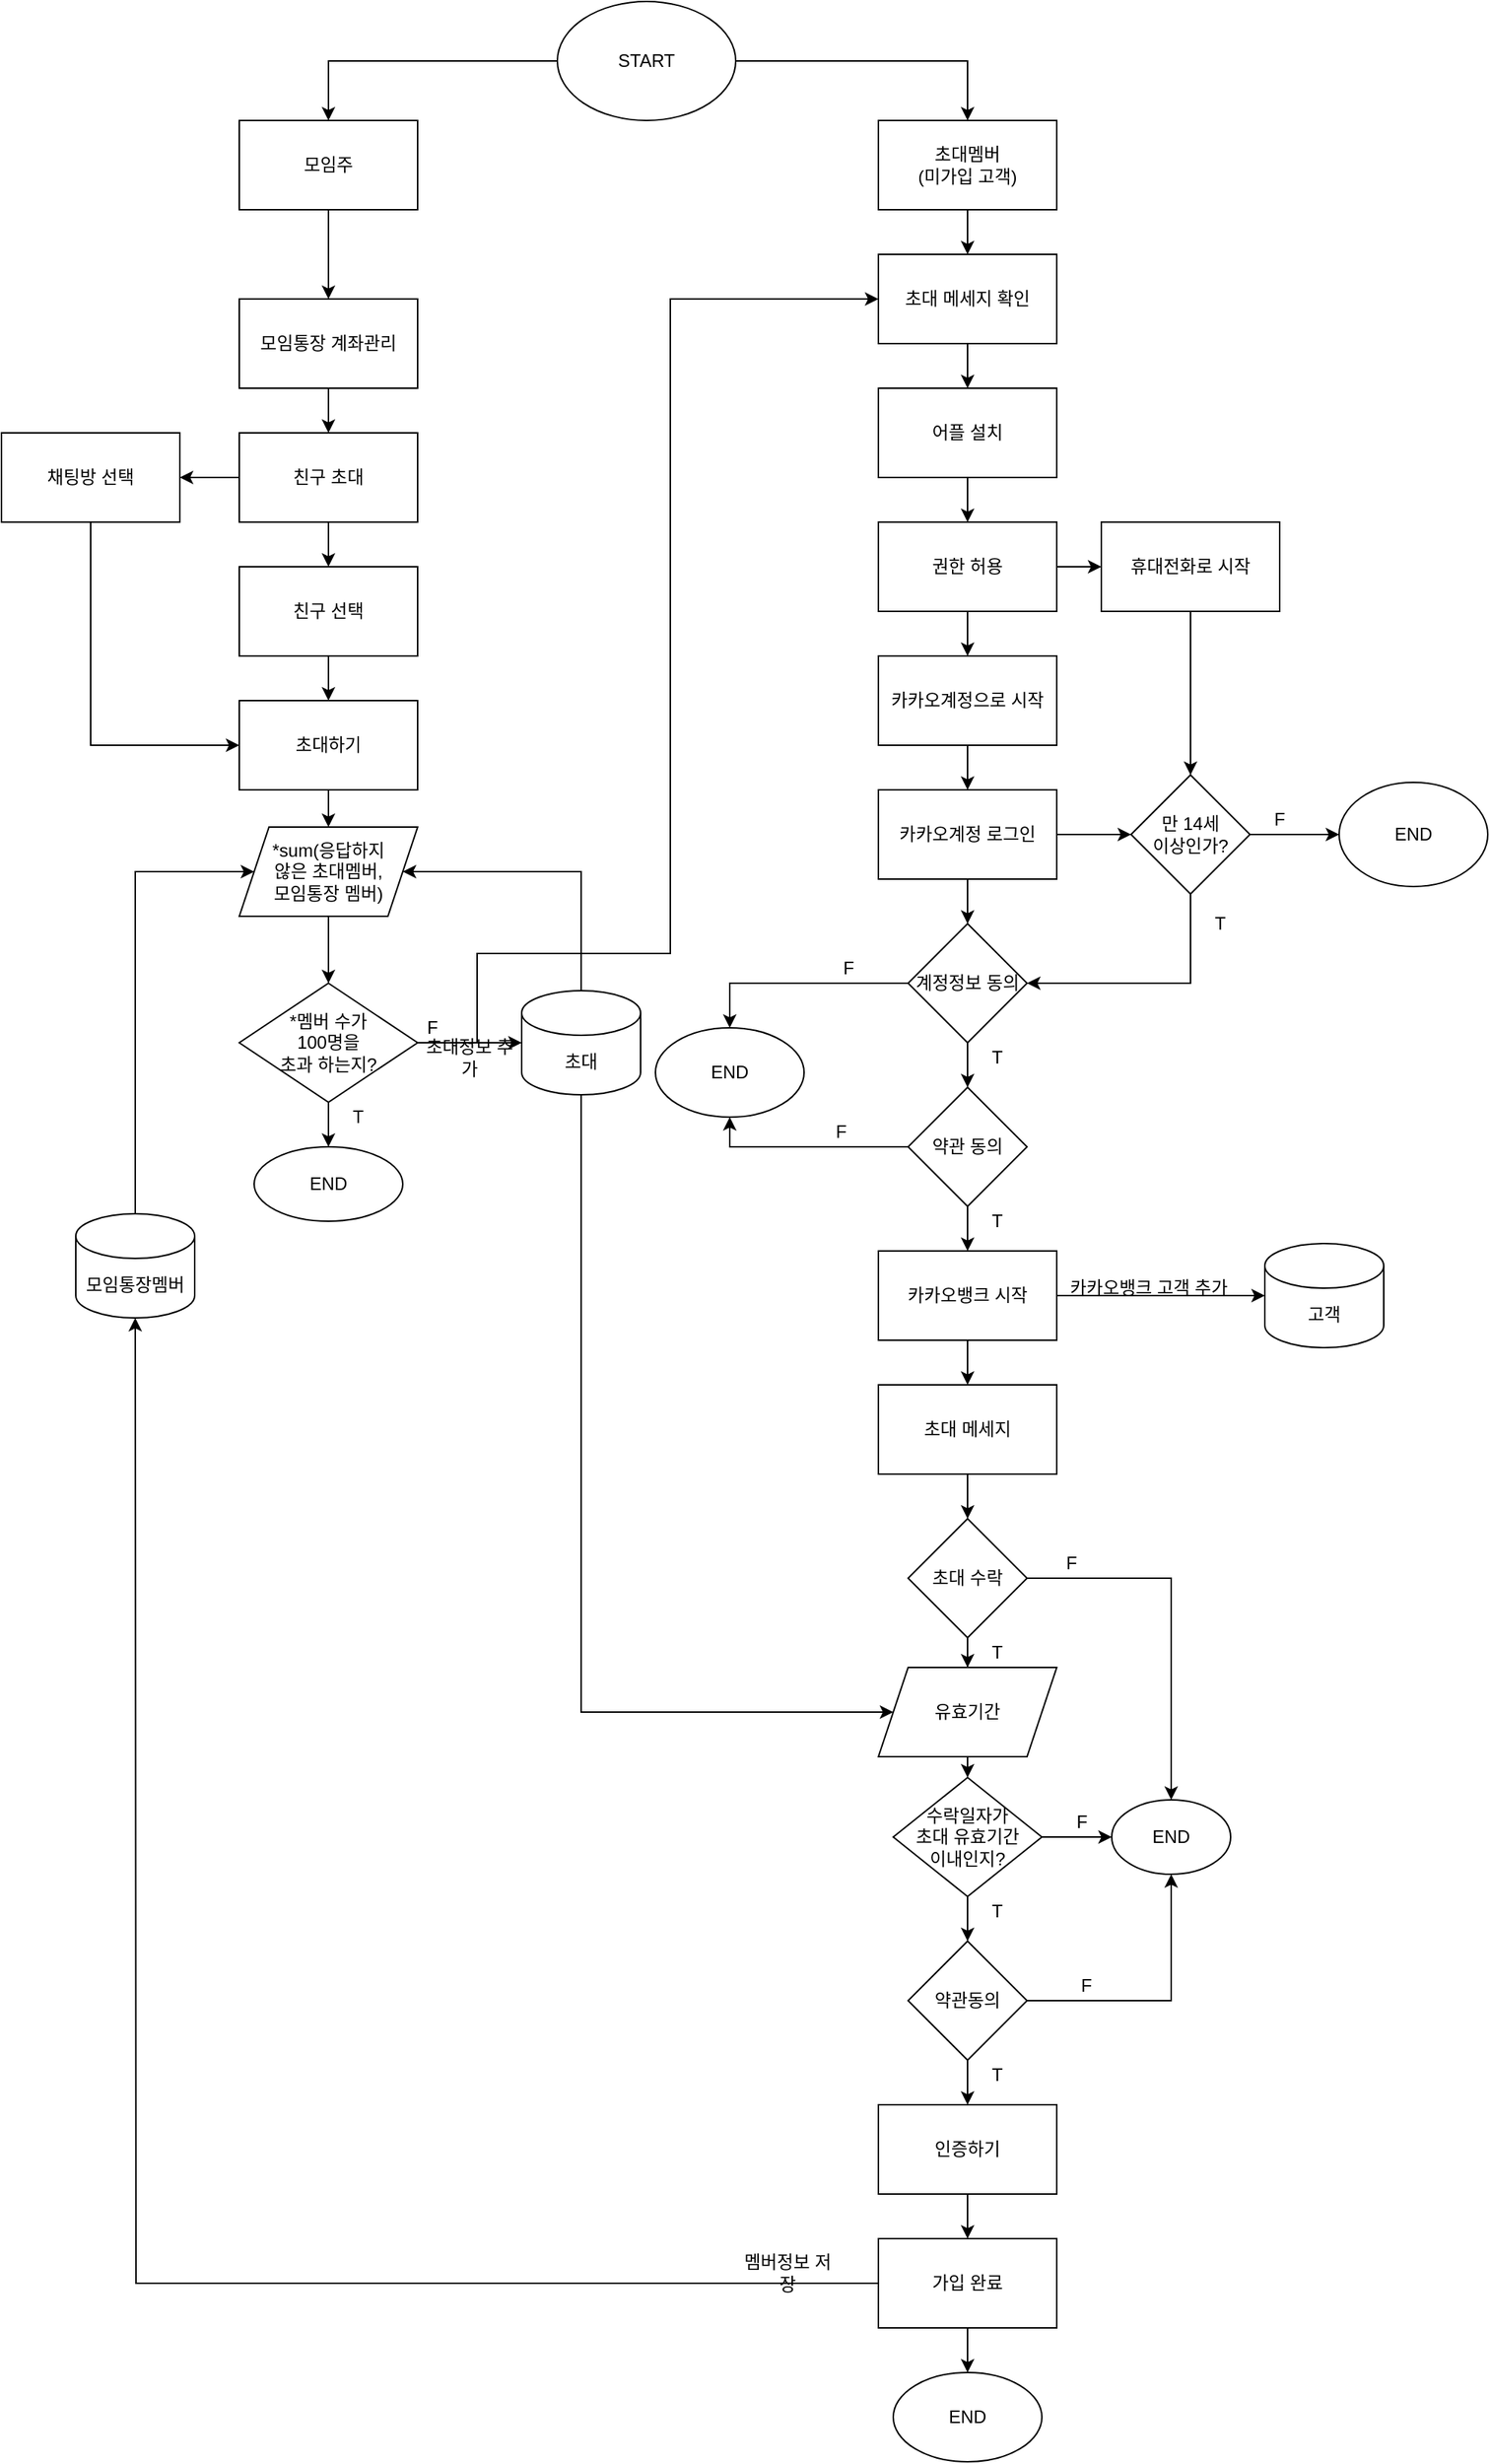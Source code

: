 <mxfile version="14.2.9" type="github">
  <diagram id="C5RBs43oDa-KdzZeNtuy" name="Page-1">
    <mxGraphModel dx="830" dy="549" grid="1" gridSize="10" guides="1" tooltips="1" connect="1" arrows="1" fold="1" page="1" pageScale="1" pageWidth="1169" pageHeight="1654" math="0" shadow="0">
      <root>
        <mxCell id="WIyWlLk6GJQsqaUBKTNV-0" />
        <mxCell id="WIyWlLk6GJQsqaUBKTNV-1" parent="WIyWlLk6GJQsqaUBKTNV-0" />
        <mxCell id="OIPn1_da_YWg9B3JuE8C-0" value="START" style="ellipse;whiteSpace=wrap;html=1;" vertex="1" parent="WIyWlLk6GJQsqaUBKTNV-1">
          <mxGeometry x="374" width="120" height="80" as="geometry" />
        </mxCell>
        <mxCell id="OIPn1_da_YWg9B3JuE8C-1" value="" style="edgeStyle=orthogonalEdgeStyle;rounded=0;orthogonalLoop=1;jettySize=auto;html=1;" edge="1" parent="WIyWlLk6GJQsqaUBKTNV-1" source="OIPn1_da_YWg9B3JuE8C-2" target="OIPn1_da_YWg9B3JuE8C-8">
          <mxGeometry relative="1" as="geometry" />
        </mxCell>
        <mxCell id="OIPn1_da_YWg9B3JuE8C-2" value="모임주" style="rounded=0;whiteSpace=wrap;html=1;" vertex="1" parent="WIyWlLk6GJQsqaUBKTNV-1">
          <mxGeometry x="160" y="80" width="120" height="60" as="geometry" />
        </mxCell>
        <mxCell id="OIPn1_da_YWg9B3JuE8C-115" value="" style="edgeStyle=orthogonalEdgeStyle;rounded=0;orthogonalLoop=1;jettySize=auto;html=1;" edge="1" parent="WIyWlLk6GJQsqaUBKTNV-1" source="OIPn1_da_YWg9B3JuE8C-4" target="OIPn1_da_YWg9B3JuE8C-38">
          <mxGeometry relative="1" as="geometry" />
        </mxCell>
        <mxCell id="OIPn1_da_YWg9B3JuE8C-4" value="초대멤버&lt;br&gt;(미가입 고객)" style="rounded=0;whiteSpace=wrap;html=1;" vertex="1" parent="WIyWlLk6GJQsqaUBKTNV-1">
          <mxGeometry x="590" y="80" width="120" height="60" as="geometry" />
        </mxCell>
        <mxCell id="OIPn1_da_YWg9B3JuE8C-5" value="" style="endArrow=classic;html=1;exitX=0;exitY=0.5;exitDx=0;exitDy=0;entryX=0.5;entryY=0;entryDx=0;entryDy=0;rounded=0;" edge="1" parent="WIyWlLk6GJQsqaUBKTNV-1" source="OIPn1_da_YWg9B3JuE8C-0" target="OIPn1_da_YWg9B3JuE8C-2">
          <mxGeometry width="50" height="50" relative="1" as="geometry">
            <mxPoint x="400" y="310" as="sourcePoint" />
            <mxPoint x="450" y="260" as="targetPoint" />
            <Array as="points">
              <mxPoint x="220" y="40" />
            </Array>
          </mxGeometry>
        </mxCell>
        <mxCell id="OIPn1_da_YWg9B3JuE8C-6" value="" style="endArrow=classic;html=1;exitX=1;exitY=0.5;exitDx=0;exitDy=0;entryX=0.5;entryY=0;entryDx=0;entryDy=0;rounded=0;" edge="1" parent="WIyWlLk6GJQsqaUBKTNV-1" source="OIPn1_da_YWg9B3JuE8C-0" target="OIPn1_da_YWg9B3JuE8C-4">
          <mxGeometry width="50" height="50" relative="1" as="geometry">
            <mxPoint x="400" y="310" as="sourcePoint" />
            <mxPoint x="450" y="260" as="targetPoint" />
            <Array as="points">
              <mxPoint x="650" y="40" />
            </Array>
          </mxGeometry>
        </mxCell>
        <mxCell id="OIPn1_da_YWg9B3JuE8C-7" value="" style="edgeStyle=orthogonalEdgeStyle;rounded=0;orthogonalLoop=1;jettySize=auto;html=1;" edge="1" parent="WIyWlLk6GJQsqaUBKTNV-1" source="OIPn1_da_YWg9B3JuE8C-8" target="OIPn1_da_YWg9B3JuE8C-11">
          <mxGeometry relative="1" as="geometry" />
        </mxCell>
        <mxCell id="OIPn1_da_YWg9B3JuE8C-8" value="모임통장 계좌관리" style="rounded=0;whiteSpace=wrap;html=1;" vertex="1" parent="WIyWlLk6GJQsqaUBKTNV-1">
          <mxGeometry x="160" y="200" width="120" height="60" as="geometry" />
        </mxCell>
        <mxCell id="OIPn1_da_YWg9B3JuE8C-9" value="" style="edgeStyle=orthogonalEdgeStyle;rounded=0;orthogonalLoop=1;jettySize=auto;html=1;" edge="1" parent="WIyWlLk6GJQsqaUBKTNV-1" source="OIPn1_da_YWg9B3JuE8C-11" target="OIPn1_da_YWg9B3JuE8C-13">
          <mxGeometry relative="1" as="geometry" />
        </mxCell>
        <mxCell id="OIPn1_da_YWg9B3JuE8C-10" value="" style="edgeStyle=orthogonalEdgeStyle;rounded=0;orthogonalLoop=1;jettySize=auto;html=1;" edge="1" parent="WIyWlLk6GJQsqaUBKTNV-1" source="OIPn1_da_YWg9B3JuE8C-11" target="OIPn1_da_YWg9B3JuE8C-14">
          <mxGeometry relative="1" as="geometry" />
        </mxCell>
        <mxCell id="OIPn1_da_YWg9B3JuE8C-11" value="친구 초대" style="rounded=0;whiteSpace=wrap;html=1;" vertex="1" parent="WIyWlLk6GJQsqaUBKTNV-1">
          <mxGeometry x="160" y="290" width="120" height="60" as="geometry" />
        </mxCell>
        <mxCell id="OIPn1_da_YWg9B3JuE8C-12" value="" style="edgeStyle=orthogonalEdgeStyle;rounded=0;orthogonalLoop=1;jettySize=auto;html=1;" edge="1" parent="WIyWlLk6GJQsqaUBKTNV-1" source="OIPn1_da_YWg9B3JuE8C-13" target="OIPn1_da_YWg9B3JuE8C-17">
          <mxGeometry relative="1" as="geometry" />
        </mxCell>
        <mxCell id="OIPn1_da_YWg9B3JuE8C-13" value="친구 선택" style="whiteSpace=wrap;html=1;rounded=0;" vertex="1" parent="WIyWlLk6GJQsqaUBKTNV-1">
          <mxGeometry x="160" y="380" width="120" height="60" as="geometry" />
        </mxCell>
        <mxCell id="OIPn1_da_YWg9B3JuE8C-14" value="채팅방 선택" style="whiteSpace=wrap;html=1;rounded=0;" vertex="1" parent="WIyWlLk6GJQsqaUBKTNV-1">
          <mxGeometry y="290" width="120" height="60" as="geometry" />
        </mxCell>
        <mxCell id="OIPn1_da_YWg9B3JuE8C-15" value="" style="edgeStyle=orthogonalEdgeStyle;rounded=0;orthogonalLoop=1;jettySize=auto;html=1;entryX=0;entryY=0.5;entryDx=0;entryDy=0;" edge="1" parent="WIyWlLk6GJQsqaUBKTNV-1" target="OIPn1_da_YWg9B3JuE8C-38">
          <mxGeometry relative="1" as="geometry">
            <mxPoint x="590" y="240" as="targetPoint" />
            <Array as="points">
              <mxPoint x="320" y="640" />
              <mxPoint x="450" y="640" />
              <mxPoint x="450" y="200" />
            </Array>
            <mxPoint x="320" y="700" as="sourcePoint" />
          </mxGeometry>
        </mxCell>
        <mxCell id="OIPn1_da_YWg9B3JuE8C-17" value="초대하기" style="whiteSpace=wrap;html=1;rounded=0;" vertex="1" parent="WIyWlLk6GJQsqaUBKTNV-1">
          <mxGeometry x="160" y="470" width="120" height="60" as="geometry" />
        </mxCell>
        <mxCell id="OIPn1_da_YWg9B3JuE8C-18" value="" style="endArrow=classic;html=1;exitX=0.5;exitY=1;exitDx=0;exitDy=0;entryX=0;entryY=0.5;entryDx=0;entryDy=0;rounded=0;" edge="1" parent="WIyWlLk6GJQsqaUBKTNV-1" source="OIPn1_da_YWg9B3JuE8C-14" target="OIPn1_da_YWg9B3JuE8C-17">
          <mxGeometry width="50" height="50" relative="1" as="geometry">
            <mxPoint x="420" y="420" as="sourcePoint" />
            <mxPoint x="470" y="370" as="targetPoint" />
            <Array as="points">
              <mxPoint x="60" y="500" />
            </Array>
          </mxGeometry>
        </mxCell>
        <mxCell id="OIPn1_da_YWg9B3JuE8C-37" value="" style="edgeStyle=orthogonalEdgeStyle;rounded=0;orthogonalLoop=1;jettySize=auto;html=1;" edge="1" parent="WIyWlLk6GJQsqaUBKTNV-1" source="OIPn1_da_YWg9B3JuE8C-38">
          <mxGeometry relative="1" as="geometry">
            <mxPoint x="650" y="260" as="targetPoint" />
          </mxGeometry>
        </mxCell>
        <mxCell id="OIPn1_da_YWg9B3JuE8C-38" value="초대 메세지 확인" style="rounded=0;whiteSpace=wrap;html=1;" vertex="1" parent="WIyWlLk6GJQsqaUBKTNV-1">
          <mxGeometry x="590" y="170" width="120" height="60" as="geometry" />
        </mxCell>
        <mxCell id="OIPn1_da_YWg9B3JuE8C-59" value="" style="edgeStyle=orthogonalEdgeStyle;rounded=0;orthogonalLoop=1;jettySize=auto;html=1;" edge="1" parent="WIyWlLk6GJQsqaUBKTNV-1" source="OIPn1_da_YWg9B3JuE8C-57" target="OIPn1_da_YWg9B3JuE8C-58">
          <mxGeometry relative="1" as="geometry" />
        </mxCell>
        <mxCell id="OIPn1_da_YWg9B3JuE8C-57" value="어플 설치" style="rounded=0;whiteSpace=wrap;html=1;" vertex="1" parent="WIyWlLk6GJQsqaUBKTNV-1">
          <mxGeometry x="590" y="260" width="120" height="60" as="geometry" />
        </mxCell>
        <mxCell id="OIPn1_da_YWg9B3JuE8C-61" value="" style="edgeStyle=orthogonalEdgeStyle;rounded=0;orthogonalLoop=1;jettySize=auto;html=1;" edge="1" parent="WIyWlLk6GJQsqaUBKTNV-1" source="OIPn1_da_YWg9B3JuE8C-58" target="OIPn1_da_YWg9B3JuE8C-60">
          <mxGeometry relative="1" as="geometry" />
        </mxCell>
        <mxCell id="OIPn1_da_YWg9B3JuE8C-63" value="" style="edgeStyle=orthogonalEdgeStyle;rounded=0;orthogonalLoop=1;jettySize=auto;html=1;" edge="1" parent="WIyWlLk6GJQsqaUBKTNV-1" source="OIPn1_da_YWg9B3JuE8C-58" target="OIPn1_da_YWg9B3JuE8C-62">
          <mxGeometry relative="1" as="geometry" />
        </mxCell>
        <mxCell id="OIPn1_da_YWg9B3JuE8C-58" value="권한 허용" style="whiteSpace=wrap;html=1;rounded=0;" vertex="1" parent="WIyWlLk6GJQsqaUBKTNV-1">
          <mxGeometry x="590" y="350" width="120" height="60" as="geometry" />
        </mxCell>
        <mxCell id="OIPn1_da_YWg9B3JuE8C-65" value="" style="edgeStyle=orthogonalEdgeStyle;rounded=0;orthogonalLoop=1;jettySize=auto;html=1;" edge="1" parent="WIyWlLk6GJQsqaUBKTNV-1" source="OIPn1_da_YWg9B3JuE8C-60" target="OIPn1_da_YWg9B3JuE8C-64">
          <mxGeometry relative="1" as="geometry" />
        </mxCell>
        <mxCell id="OIPn1_da_YWg9B3JuE8C-60" value="카카오계정으로 시작" style="whiteSpace=wrap;html=1;rounded=0;" vertex="1" parent="WIyWlLk6GJQsqaUBKTNV-1">
          <mxGeometry x="590" y="440" width="120" height="60" as="geometry" />
        </mxCell>
        <mxCell id="OIPn1_da_YWg9B3JuE8C-62" value="휴대전화로 시작" style="whiteSpace=wrap;html=1;rounded=0;" vertex="1" parent="WIyWlLk6GJQsqaUBKTNV-1">
          <mxGeometry x="740" y="350" width="120" height="60" as="geometry" />
        </mxCell>
        <mxCell id="OIPn1_da_YWg9B3JuE8C-67" value="" style="edgeStyle=orthogonalEdgeStyle;rounded=0;orthogonalLoop=1;jettySize=auto;html=1;" edge="1" parent="WIyWlLk6GJQsqaUBKTNV-1" source="OIPn1_da_YWg9B3JuE8C-64" target="OIPn1_da_YWg9B3JuE8C-66">
          <mxGeometry relative="1" as="geometry" />
        </mxCell>
        <mxCell id="OIPn1_da_YWg9B3JuE8C-118" value="" style="edgeStyle=orthogonalEdgeStyle;rounded=0;orthogonalLoop=1;jettySize=auto;html=1;" edge="1" parent="WIyWlLk6GJQsqaUBKTNV-1" source="OIPn1_da_YWg9B3JuE8C-64" target="OIPn1_da_YWg9B3JuE8C-116">
          <mxGeometry relative="1" as="geometry" />
        </mxCell>
        <mxCell id="OIPn1_da_YWg9B3JuE8C-64" value="카카오계정 로그인" style="whiteSpace=wrap;html=1;rounded=0;" vertex="1" parent="WIyWlLk6GJQsqaUBKTNV-1">
          <mxGeometry x="590" y="530" width="120" height="60" as="geometry" />
        </mxCell>
        <mxCell id="OIPn1_da_YWg9B3JuE8C-69" value="" style="edgeStyle=orthogonalEdgeStyle;rounded=0;orthogonalLoop=1;jettySize=auto;html=1;" edge="1" parent="WIyWlLk6GJQsqaUBKTNV-1" source="OIPn1_da_YWg9B3JuE8C-66" target="OIPn1_da_YWg9B3JuE8C-68">
          <mxGeometry relative="1" as="geometry" />
        </mxCell>
        <mxCell id="OIPn1_da_YWg9B3JuE8C-73" value="" style="edgeStyle=orthogonalEdgeStyle;rounded=0;orthogonalLoop=1;jettySize=auto;html=1;entryX=0.5;entryY=0;entryDx=0;entryDy=0;exitX=0;exitY=0.5;exitDx=0;exitDy=0;" edge="1" parent="WIyWlLk6GJQsqaUBKTNV-1" source="OIPn1_da_YWg9B3JuE8C-66" target="OIPn1_da_YWg9B3JuE8C-72">
          <mxGeometry relative="1" as="geometry">
            <Array as="points">
              <mxPoint x="490" y="660" />
            </Array>
          </mxGeometry>
        </mxCell>
        <mxCell id="OIPn1_da_YWg9B3JuE8C-66" value="계정정보 동의" style="rhombus;whiteSpace=wrap;html=1;rounded=0;" vertex="1" parent="WIyWlLk6GJQsqaUBKTNV-1">
          <mxGeometry x="610" y="620" width="80" height="80" as="geometry" />
        </mxCell>
        <mxCell id="OIPn1_da_YWg9B3JuE8C-71" value="" style="edgeStyle=orthogonalEdgeStyle;rounded=0;orthogonalLoop=1;jettySize=auto;html=1;" edge="1" parent="WIyWlLk6GJQsqaUBKTNV-1" source="OIPn1_da_YWg9B3JuE8C-68" target="OIPn1_da_YWg9B3JuE8C-70">
          <mxGeometry relative="1" as="geometry" />
        </mxCell>
        <mxCell id="OIPn1_da_YWg9B3JuE8C-68" value="약관 동의" style="rhombus;whiteSpace=wrap;html=1;rounded=0;" vertex="1" parent="WIyWlLk6GJQsqaUBKTNV-1">
          <mxGeometry x="610" y="730" width="80" height="80" as="geometry" />
        </mxCell>
        <mxCell id="OIPn1_da_YWg9B3JuE8C-108" value="" style="edgeStyle=orthogonalEdgeStyle;rounded=0;orthogonalLoop=1;jettySize=auto;html=1;" edge="1" parent="WIyWlLk6GJQsqaUBKTNV-1" source="OIPn1_da_YWg9B3JuE8C-70" target="OIPn1_da_YWg9B3JuE8C-107">
          <mxGeometry relative="1" as="geometry" />
        </mxCell>
        <mxCell id="OIPn1_da_YWg9B3JuE8C-140" value="" style="edgeStyle=orthogonalEdgeStyle;rounded=0;orthogonalLoop=1;jettySize=auto;html=1;" edge="1" parent="WIyWlLk6GJQsqaUBKTNV-1" source="OIPn1_da_YWg9B3JuE8C-70" target="OIPn1_da_YWg9B3JuE8C-139">
          <mxGeometry relative="1" as="geometry" />
        </mxCell>
        <mxCell id="OIPn1_da_YWg9B3JuE8C-70" value="카카오뱅크 시작" style="whiteSpace=wrap;html=1;rounded=0;" vertex="1" parent="WIyWlLk6GJQsqaUBKTNV-1">
          <mxGeometry x="590" y="840" width="120" height="60" as="geometry" />
        </mxCell>
        <mxCell id="OIPn1_da_YWg9B3JuE8C-72" value="END" style="ellipse;whiteSpace=wrap;html=1;rounded=0;" vertex="1" parent="WIyWlLk6GJQsqaUBKTNV-1">
          <mxGeometry x="440" y="690" width="100" height="60" as="geometry" />
        </mxCell>
        <mxCell id="OIPn1_da_YWg9B3JuE8C-75" value="" style="endArrow=classic;html=1;exitX=0;exitY=0.5;exitDx=0;exitDy=0;entryX=0.5;entryY=1;entryDx=0;entryDy=0;rounded=0;" edge="1" parent="WIyWlLk6GJQsqaUBKTNV-1" source="OIPn1_da_YWg9B3JuE8C-68" target="OIPn1_da_YWg9B3JuE8C-72">
          <mxGeometry width="50" height="50" relative="1" as="geometry">
            <mxPoint x="380" y="660" as="sourcePoint" />
            <mxPoint x="430" y="610" as="targetPoint" />
            <Array as="points">
              <mxPoint x="490" y="770" />
            </Array>
          </mxGeometry>
        </mxCell>
        <mxCell id="OIPn1_da_YWg9B3JuE8C-77" value="F" style="text;html=1;strokeColor=none;fillColor=none;align=center;verticalAlign=middle;whiteSpace=wrap;rounded=0;" vertex="1" parent="WIyWlLk6GJQsqaUBKTNV-1">
          <mxGeometry x="550" y="640" width="40" height="20" as="geometry" />
        </mxCell>
        <mxCell id="OIPn1_da_YWg9B3JuE8C-78" value="F" style="text;html=1;strokeColor=none;fillColor=none;align=center;verticalAlign=middle;whiteSpace=wrap;rounded=0;" vertex="1" parent="WIyWlLk6GJQsqaUBKTNV-1">
          <mxGeometry x="545" y="750" width="40" height="20" as="geometry" />
        </mxCell>
        <mxCell id="OIPn1_da_YWg9B3JuE8C-79" value="T" style="text;html=1;strokeColor=none;fillColor=none;align=center;verticalAlign=middle;whiteSpace=wrap;rounded=0;" vertex="1" parent="WIyWlLk6GJQsqaUBKTNV-1">
          <mxGeometry x="650" y="700" width="40" height="20" as="geometry" />
        </mxCell>
        <mxCell id="OIPn1_da_YWg9B3JuE8C-80" value="T" style="text;html=1;strokeColor=none;fillColor=none;align=center;verticalAlign=middle;whiteSpace=wrap;rounded=0;" vertex="1" parent="WIyWlLk6GJQsqaUBKTNV-1">
          <mxGeometry x="650" y="810" width="40" height="20" as="geometry" />
        </mxCell>
        <mxCell id="OIPn1_da_YWg9B3JuE8C-82" value="" style="edgeStyle=orthogonalEdgeStyle;rounded=0;orthogonalLoop=1;jettySize=auto;html=1;entryX=0.5;entryY=0;entryDx=0;entryDy=0;exitX=1;exitY=0.5;exitDx=0;exitDy=0;" edge="1" parent="WIyWlLk6GJQsqaUBKTNV-1" source="OIPn1_da_YWg9B3JuE8C-83" target="OIPn1_da_YWg9B3JuE8C-87">
          <mxGeometry relative="1" as="geometry">
            <Array as="points">
              <mxPoint x="787" y="1060" />
            </Array>
          </mxGeometry>
        </mxCell>
        <mxCell id="OIPn1_da_YWg9B3JuE8C-143" value="" style="edgeStyle=orthogonalEdgeStyle;rounded=0;orthogonalLoop=1;jettySize=auto;html=1;" edge="1" parent="WIyWlLk6GJQsqaUBKTNV-1" source="OIPn1_da_YWg9B3JuE8C-83" target="OIPn1_da_YWg9B3JuE8C-142">
          <mxGeometry relative="1" as="geometry" />
        </mxCell>
        <mxCell id="OIPn1_da_YWg9B3JuE8C-83" value="초대 수락" style="rhombus;whiteSpace=wrap;html=1;" vertex="1" parent="WIyWlLk6GJQsqaUBKTNV-1">
          <mxGeometry x="610" y="1020" width="80" height="80" as="geometry" />
        </mxCell>
        <mxCell id="OIPn1_da_YWg9B3JuE8C-84" value="" style="edgeStyle=orthogonalEdgeStyle;rounded=0;orthogonalLoop=1;jettySize=auto;html=1;entryX=0;entryY=0.5;entryDx=0;entryDy=0;" edge="1" parent="WIyWlLk6GJQsqaUBKTNV-1" source="OIPn1_da_YWg9B3JuE8C-86" target="OIPn1_da_YWg9B3JuE8C-87">
          <mxGeometry relative="1" as="geometry">
            <Array as="points">
              <mxPoint x="740" y="1234" />
              <mxPoint x="740" y="1234" />
            </Array>
          </mxGeometry>
        </mxCell>
        <mxCell id="OIPn1_da_YWg9B3JuE8C-85" value="" style="edgeStyle=orthogonalEdgeStyle;rounded=0;orthogonalLoop=1;jettySize=auto;html=1;" edge="1" parent="WIyWlLk6GJQsqaUBKTNV-1" source="OIPn1_da_YWg9B3JuE8C-86">
          <mxGeometry relative="1" as="geometry">
            <mxPoint x="650" y="1304" as="targetPoint" />
          </mxGeometry>
        </mxCell>
        <mxCell id="OIPn1_da_YWg9B3JuE8C-86" value="수락일자가&lt;br&gt;초대 유효기간&lt;br&gt;이내인지?" style="rhombus;whiteSpace=wrap;html=1;" vertex="1" parent="WIyWlLk6GJQsqaUBKTNV-1">
          <mxGeometry x="600" y="1194" width="100" height="80" as="geometry" />
        </mxCell>
        <mxCell id="OIPn1_da_YWg9B3JuE8C-87" value="END" style="ellipse;whiteSpace=wrap;html=1;" vertex="1" parent="WIyWlLk6GJQsqaUBKTNV-1">
          <mxGeometry x="747" y="1209" width="80" height="50" as="geometry" />
        </mxCell>
        <mxCell id="OIPn1_da_YWg9B3JuE8C-88" value="F" style="text;html=1;strokeColor=none;fillColor=none;align=center;verticalAlign=middle;whiteSpace=wrap;rounded=0;" vertex="1" parent="WIyWlLk6GJQsqaUBKTNV-1">
          <mxGeometry x="700" y="1040" width="40" height="20" as="geometry" />
        </mxCell>
        <mxCell id="OIPn1_da_YWg9B3JuE8C-89" value="T" style="text;html=1;strokeColor=none;fillColor=none;align=center;verticalAlign=middle;whiteSpace=wrap;rounded=0;" vertex="1" parent="WIyWlLk6GJQsqaUBKTNV-1">
          <mxGeometry x="650" y="1100" width="40" height="20" as="geometry" />
        </mxCell>
        <mxCell id="OIPn1_da_YWg9B3JuE8C-90" value="F" style="text;html=1;strokeColor=none;fillColor=none;align=center;verticalAlign=middle;whiteSpace=wrap;rounded=0;" vertex="1" parent="WIyWlLk6GJQsqaUBKTNV-1">
          <mxGeometry x="707" y="1214" width="40" height="20" as="geometry" />
        </mxCell>
        <mxCell id="OIPn1_da_YWg9B3JuE8C-91" value="" style="edgeStyle=orthogonalEdgeStyle;rounded=0;orthogonalLoop=1;jettySize=auto;html=1;" edge="1" parent="WIyWlLk6GJQsqaUBKTNV-1" source="OIPn1_da_YWg9B3JuE8C-92" target="OIPn1_da_YWg9B3JuE8C-96">
          <mxGeometry relative="1" as="geometry" />
        </mxCell>
        <mxCell id="OIPn1_da_YWg9B3JuE8C-92" value="약관동의" style="rhombus;whiteSpace=wrap;html=1;" vertex="1" parent="WIyWlLk6GJQsqaUBKTNV-1">
          <mxGeometry x="610" y="1304" width="80" height="80" as="geometry" />
        </mxCell>
        <mxCell id="OIPn1_da_YWg9B3JuE8C-93" value="" style="endArrow=classic;html=1;exitX=1;exitY=0.5;exitDx=0;exitDy=0;entryX=0.5;entryY=1;entryDx=0;entryDy=0;rounded=0;" edge="1" parent="WIyWlLk6GJQsqaUBKTNV-1" source="OIPn1_da_YWg9B3JuE8C-92" target="OIPn1_da_YWg9B3JuE8C-87">
          <mxGeometry width="50" height="50" relative="1" as="geometry">
            <mxPoint x="460" y="1344" as="sourcePoint" />
            <mxPoint x="510" y="1294" as="targetPoint" />
            <Array as="points">
              <mxPoint x="787" y="1344" />
            </Array>
          </mxGeometry>
        </mxCell>
        <mxCell id="OIPn1_da_YWg9B3JuE8C-94" value="T" style="text;html=1;strokeColor=none;fillColor=none;align=center;verticalAlign=middle;whiteSpace=wrap;rounded=0;" vertex="1" parent="WIyWlLk6GJQsqaUBKTNV-1">
          <mxGeometry x="650" y="1274" width="40" height="20" as="geometry" />
        </mxCell>
        <mxCell id="OIPn1_da_YWg9B3JuE8C-95" value="" style="edgeStyle=orthogonalEdgeStyle;rounded=0;orthogonalLoop=1;jettySize=auto;html=1;" edge="1" parent="WIyWlLk6GJQsqaUBKTNV-1" source="OIPn1_da_YWg9B3JuE8C-96" target="OIPn1_da_YWg9B3JuE8C-98">
          <mxGeometry relative="1" as="geometry" />
        </mxCell>
        <mxCell id="OIPn1_da_YWg9B3JuE8C-96" value="인증하기" style="whiteSpace=wrap;html=1;" vertex="1" parent="WIyWlLk6GJQsqaUBKTNV-1">
          <mxGeometry x="590" y="1414" width="120" height="60" as="geometry" />
        </mxCell>
        <mxCell id="OIPn1_da_YWg9B3JuE8C-97" value="" style="edgeStyle=orthogonalEdgeStyle;rounded=0;orthogonalLoop=1;jettySize=auto;html=1;" edge="1" parent="WIyWlLk6GJQsqaUBKTNV-1" source="OIPn1_da_YWg9B3JuE8C-98" target="OIPn1_da_YWg9B3JuE8C-101">
          <mxGeometry relative="1" as="geometry" />
        </mxCell>
        <mxCell id="OIPn1_da_YWg9B3JuE8C-98" value="가입 완료" style="whiteSpace=wrap;html=1;" vertex="1" parent="WIyWlLk6GJQsqaUBKTNV-1">
          <mxGeometry x="590" y="1504" width="120" height="60" as="geometry" />
        </mxCell>
        <mxCell id="OIPn1_da_YWg9B3JuE8C-99" value="T" style="text;html=1;strokeColor=none;fillColor=none;align=center;verticalAlign=middle;whiteSpace=wrap;rounded=0;" vertex="1" parent="WIyWlLk6GJQsqaUBKTNV-1">
          <mxGeometry x="650" y="1384" width="40" height="20" as="geometry" />
        </mxCell>
        <mxCell id="OIPn1_da_YWg9B3JuE8C-100" value="F" style="text;html=1;strokeColor=none;fillColor=none;align=center;verticalAlign=middle;whiteSpace=wrap;rounded=0;" vertex="1" parent="WIyWlLk6GJQsqaUBKTNV-1">
          <mxGeometry x="710" y="1324" width="40" height="20" as="geometry" />
        </mxCell>
        <mxCell id="OIPn1_da_YWg9B3JuE8C-101" value="END" style="ellipse;whiteSpace=wrap;html=1;rounded=0;" vertex="1" parent="WIyWlLk6GJQsqaUBKTNV-1">
          <mxGeometry x="600" y="1594" width="100" height="60" as="geometry" />
        </mxCell>
        <mxCell id="OIPn1_da_YWg9B3JuE8C-102" value="" style="edgeStyle=orthogonalEdgeStyle;rounded=0;orthogonalLoop=1;jettySize=auto;html=1;exitX=0.5;exitY=1;exitDx=0;exitDy=0;exitPerimeter=0;entryX=0;entryY=0.5;entryDx=0;entryDy=0;" edge="1" parent="WIyWlLk6GJQsqaUBKTNV-1" source="OIPn1_da_YWg9B3JuE8C-103" target="OIPn1_da_YWg9B3JuE8C-142">
          <mxGeometry relative="1" as="geometry">
            <mxPoint x="350" y="1220" as="sourcePoint" />
            <Array as="points">
              <mxPoint x="390" y="1150" />
            </Array>
          </mxGeometry>
        </mxCell>
        <mxCell id="OIPn1_da_YWg9B3JuE8C-103" value="초대" style="shape=cylinder3;whiteSpace=wrap;html=1;boundedLbl=1;backgroundOutline=1;size=15;" vertex="1" parent="WIyWlLk6GJQsqaUBKTNV-1">
          <mxGeometry x="350" y="665" width="80" height="70" as="geometry" />
        </mxCell>
        <mxCell id="OIPn1_da_YWg9B3JuE8C-109" value="" style="edgeStyle=orthogonalEdgeStyle;rounded=0;orthogonalLoop=1;jettySize=auto;html=1;entryX=0.5;entryY=0;entryDx=0;entryDy=0;" edge="1" parent="WIyWlLk6GJQsqaUBKTNV-1" source="OIPn1_da_YWg9B3JuE8C-107" target="OIPn1_da_YWg9B3JuE8C-83">
          <mxGeometry relative="1" as="geometry">
            <mxPoint x="650" y="1010" as="targetPoint" />
          </mxGeometry>
        </mxCell>
        <mxCell id="OIPn1_da_YWg9B3JuE8C-107" value="초대 메세지" style="rounded=0;whiteSpace=wrap;html=1;" vertex="1" parent="WIyWlLk6GJQsqaUBKTNV-1">
          <mxGeometry x="590" y="930" width="120" height="60" as="geometry" />
        </mxCell>
        <mxCell id="OIPn1_da_YWg9B3JuE8C-110" value="" style="edgeStyle=orthogonalEdgeStyle;rounded=0;orthogonalLoop=1;jettySize=auto;html=1;entryX=0.5;entryY=1;entryDx=0;entryDy=0;entryPerimeter=0;exitX=0;exitY=0.5;exitDx=0;exitDy=0;" edge="1" parent="WIyWlLk6GJQsqaUBKTNV-1" source="OIPn1_da_YWg9B3JuE8C-98">
          <mxGeometry relative="1" as="geometry">
            <mxPoint x="170" y="1180" as="sourcePoint" />
            <mxPoint x="90" y="885" as="targetPoint" />
          </mxGeometry>
        </mxCell>
        <mxCell id="OIPn1_da_YWg9B3JuE8C-122" value="" style="edgeStyle=orthogonalEdgeStyle;rounded=0;orthogonalLoop=1;jettySize=auto;html=1;" edge="1" parent="WIyWlLk6GJQsqaUBKTNV-1" source="OIPn1_da_YWg9B3JuE8C-116" target="OIPn1_da_YWg9B3JuE8C-121">
          <mxGeometry relative="1" as="geometry" />
        </mxCell>
        <mxCell id="OIPn1_da_YWg9B3JuE8C-116" value="만 14세 &lt;br&gt;이상인가?" style="rhombus;whiteSpace=wrap;html=1;" vertex="1" parent="WIyWlLk6GJQsqaUBKTNV-1">
          <mxGeometry x="760" y="520" width="80" height="80" as="geometry" />
        </mxCell>
        <mxCell id="OIPn1_da_YWg9B3JuE8C-117" value="" style="endArrow=classic;html=1;exitX=0.5;exitY=1;exitDx=0;exitDy=0;entryX=0.5;entryY=0;entryDx=0;entryDy=0;" edge="1" parent="WIyWlLk6GJQsqaUBKTNV-1" source="OIPn1_da_YWg9B3JuE8C-62" target="OIPn1_da_YWg9B3JuE8C-116">
          <mxGeometry width="50" height="50" relative="1" as="geometry">
            <mxPoint x="470" y="700" as="sourcePoint" />
            <mxPoint x="790" y="520" as="targetPoint" />
          </mxGeometry>
        </mxCell>
        <mxCell id="OIPn1_da_YWg9B3JuE8C-119" value="" style="endArrow=classic;html=1;exitX=0.5;exitY=1;exitDx=0;exitDy=0;entryX=1;entryY=0.5;entryDx=0;entryDy=0;rounded=0;" edge="1" parent="WIyWlLk6GJQsqaUBKTNV-1" source="OIPn1_da_YWg9B3JuE8C-116" target="OIPn1_da_YWg9B3JuE8C-66">
          <mxGeometry width="50" height="50" relative="1" as="geometry">
            <mxPoint x="470" y="700" as="sourcePoint" />
            <mxPoint x="520" y="650" as="targetPoint" />
            <Array as="points">
              <mxPoint x="800" y="660" />
            </Array>
          </mxGeometry>
        </mxCell>
        <mxCell id="OIPn1_da_YWg9B3JuE8C-121" value="END" style="ellipse;whiteSpace=wrap;html=1;" vertex="1" parent="WIyWlLk6GJQsqaUBKTNV-1">
          <mxGeometry x="900" y="525" width="100" height="70" as="geometry" />
        </mxCell>
        <mxCell id="OIPn1_da_YWg9B3JuE8C-123" value="T" style="text;html=1;strokeColor=none;fillColor=none;align=center;verticalAlign=middle;whiteSpace=wrap;rounded=0;" vertex="1" parent="WIyWlLk6GJQsqaUBKTNV-1">
          <mxGeometry x="800" y="610" width="40" height="20" as="geometry" />
        </mxCell>
        <mxCell id="OIPn1_da_YWg9B3JuE8C-124" value="F" style="text;html=1;strokeColor=none;fillColor=none;align=center;verticalAlign=middle;whiteSpace=wrap;rounded=0;" vertex="1" parent="WIyWlLk6GJQsqaUBKTNV-1">
          <mxGeometry x="840" y="540" width="40" height="20" as="geometry" />
        </mxCell>
        <mxCell id="OIPn1_da_YWg9B3JuE8C-125" value="" style="edgeStyle=orthogonalEdgeStyle;rounded=0;orthogonalLoop=1;jettySize=auto;html=1;exitX=0.5;exitY=1;exitDx=0;exitDy=0;" edge="1" parent="WIyWlLk6GJQsqaUBKTNV-1" target="OIPn1_da_YWg9B3JuE8C-136" source="OIPn1_da_YWg9B3JuE8C-17">
          <mxGeometry relative="1" as="geometry">
            <mxPoint x="190" y="530" as="sourcePoint" />
          </mxGeometry>
        </mxCell>
        <mxCell id="OIPn1_da_YWg9B3JuE8C-126" value="" style="edgeStyle=orthogonalEdgeStyle;rounded=0;orthogonalLoop=1;jettySize=auto;html=1;" edge="1" parent="WIyWlLk6GJQsqaUBKTNV-1" source="OIPn1_da_YWg9B3JuE8C-127" target="OIPn1_da_YWg9B3JuE8C-128">
          <mxGeometry relative="1" as="geometry" />
        </mxCell>
        <mxCell id="OIPn1_da_YWg9B3JuE8C-127" value="*멤버 수가&lt;br&gt;100명을&lt;br&gt;초과 하는지?" style="rhombus;whiteSpace=wrap;html=1;rounded=0;" vertex="1" parent="WIyWlLk6GJQsqaUBKTNV-1">
          <mxGeometry x="160" y="660" width="120" height="80" as="geometry" />
        </mxCell>
        <mxCell id="OIPn1_da_YWg9B3JuE8C-128" value="END" style="ellipse;whiteSpace=wrap;html=1;rounded=0;" vertex="1" parent="WIyWlLk6GJQsqaUBKTNV-1">
          <mxGeometry x="170" y="770" width="100" height="50" as="geometry" />
        </mxCell>
        <mxCell id="OIPn1_da_YWg9B3JuE8C-129" value="F" style="text;html=1;strokeColor=none;fillColor=none;align=center;verticalAlign=middle;whiteSpace=wrap;rounded=0;" vertex="1" parent="WIyWlLk6GJQsqaUBKTNV-1">
          <mxGeometry x="270" y="680" width="40" height="20" as="geometry" />
        </mxCell>
        <mxCell id="OIPn1_da_YWg9B3JuE8C-130" value="T" style="text;html=1;strokeColor=none;fillColor=none;align=center;verticalAlign=middle;whiteSpace=wrap;rounded=0;" vertex="1" parent="WIyWlLk6GJQsqaUBKTNV-1">
          <mxGeometry x="220" y="740" width="40" height="20" as="geometry" />
        </mxCell>
        <mxCell id="OIPn1_da_YWg9B3JuE8C-131" value="" style="endArrow=classic;html=1;exitX=1;exitY=0.5;exitDx=0;exitDy=0;rounded=0;entryX=0;entryY=0.5;entryDx=0;entryDy=0;entryPerimeter=0;" edge="1" parent="WIyWlLk6GJQsqaUBKTNV-1" source="OIPn1_da_YWg9B3JuE8C-127" target="OIPn1_da_YWg9B3JuE8C-103">
          <mxGeometry width="50" height="50" relative="1" as="geometry">
            <mxPoint x="430" y="620" as="sourcePoint" />
            <mxPoint x="290" y="750" as="targetPoint" />
            <Array as="points" />
          </mxGeometry>
        </mxCell>
        <mxCell id="OIPn1_da_YWg9B3JuE8C-132" value="모임통장멤버" style="shape=cylinder3;whiteSpace=wrap;html=1;boundedLbl=1;backgroundOutline=1;size=15;" vertex="1" parent="WIyWlLk6GJQsqaUBKTNV-1">
          <mxGeometry x="50" y="815" width="80" height="70" as="geometry" />
        </mxCell>
        <mxCell id="OIPn1_da_YWg9B3JuE8C-133" value="" style="endArrow=classic;html=1;exitX=0.5;exitY=0;exitDx=0;exitDy=0;exitPerimeter=0;rounded=0;entryX=0;entryY=0.5;entryDx=0;entryDy=0;" edge="1" parent="WIyWlLk6GJQsqaUBKTNV-1" source="OIPn1_da_YWg9B3JuE8C-132" target="OIPn1_da_YWg9B3JuE8C-136">
          <mxGeometry width="50" height="50" relative="1" as="geometry">
            <mxPoint x="330" y="780" as="sourcePoint" />
            <mxPoint x="160" y="700" as="targetPoint" />
            <Array as="points">
              <mxPoint x="90" y="585" />
            </Array>
          </mxGeometry>
        </mxCell>
        <mxCell id="OIPn1_da_YWg9B3JuE8C-134" value="초대정보 추가" style="text;html=1;strokeColor=none;fillColor=none;align=center;verticalAlign=middle;whiteSpace=wrap;rounded=0;" vertex="1" parent="WIyWlLk6GJQsqaUBKTNV-1">
          <mxGeometry x="280" y="700" width="70" height="20" as="geometry" />
        </mxCell>
        <mxCell id="OIPn1_da_YWg9B3JuE8C-135" value="" style="edgeStyle=orthogonalEdgeStyle;rounded=0;orthogonalLoop=1;jettySize=auto;html=1;entryX=0.5;entryY=0;entryDx=0;entryDy=0;" edge="1" parent="WIyWlLk6GJQsqaUBKTNV-1" source="OIPn1_da_YWg9B3JuE8C-136" target="OIPn1_da_YWg9B3JuE8C-127">
          <mxGeometry relative="1" as="geometry" />
        </mxCell>
        <mxCell id="OIPn1_da_YWg9B3JuE8C-136" value="*sum(응답하지 &lt;br&gt;않은 초대멤버,&lt;br&gt;모임통장 멤버)" style="shape=parallelogram;perimeter=parallelogramPerimeter;whiteSpace=wrap;html=1;fixedSize=1;rounded=0;" vertex="1" parent="WIyWlLk6GJQsqaUBKTNV-1">
          <mxGeometry x="160" y="555" width="120" height="60" as="geometry" />
        </mxCell>
        <mxCell id="OIPn1_da_YWg9B3JuE8C-137" value="" style="endArrow=classic;html=1;exitX=0.5;exitY=0;exitDx=0;exitDy=0;exitPerimeter=0;entryX=1;entryY=0.5;entryDx=0;entryDy=0;rounded=0;" edge="1" parent="WIyWlLk6GJQsqaUBKTNV-1" target="OIPn1_da_YWg9B3JuE8C-136" source="OIPn1_da_YWg9B3JuE8C-103">
          <mxGeometry width="50" height="50" relative="1" as="geometry">
            <mxPoint x="470" y="550" as="sourcePoint" />
            <mxPoint x="440" y="490" as="targetPoint" />
            <Array as="points">
              <mxPoint x="390" y="585" />
            </Array>
          </mxGeometry>
        </mxCell>
        <mxCell id="OIPn1_da_YWg9B3JuE8C-139" value="고객" style="shape=cylinder3;whiteSpace=wrap;html=1;boundedLbl=1;backgroundOutline=1;size=15;" vertex="1" parent="WIyWlLk6GJQsqaUBKTNV-1">
          <mxGeometry x="850" y="835" width="80" height="70" as="geometry" />
        </mxCell>
        <mxCell id="OIPn1_da_YWg9B3JuE8C-141" value="카카오뱅크 고객 추가" style="text;html=1;strokeColor=none;fillColor=none;align=center;verticalAlign=middle;whiteSpace=wrap;rounded=0;" vertex="1" parent="WIyWlLk6GJQsqaUBKTNV-1">
          <mxGeometry x="717" y="855" width="110" height="20" as="geometry" />
        </mxCell>
        <mxCell id="OIPn1_da_YWg9B3JuE8C-142" value="유효기간" style="shape=parallelogram;perimeter=parallelogramPerimeter;whiteSpace=wrap;html=1;fixedSize=1;" vertex="1" parent="WIyWlLk6GJQsqaUBKTNV-1">
          <mxGeometry x="590" y="1120" width="120" height="60" as="geometry" />
        </mxCell>
        <mxCell id="OIPn1_da_YWg9B3JuE8C-144" value="" style="endArrow=classic;html=1;exitX=0.5;exitY=1;exitDx=0;exitDy=0;entryX=0.5;entryY=0;entryDx=0;entryDy=0;rounded=0;" edge="1" parent="WIyWlLk6GJQsqaUBKTNV-1" source="OIPn1_da_YWg9B3JuE8C-142" target="OIPn1_da_YWg9B3JuE8C-86">
          <mxGeometry width="50" height="50" relative="1" as="geometry">
            <mxPoint x="600" y="1110" as="sourcePoint" />
            <mxPoint x="650" y="1060" as="targetPoint" />
            <Array as="points" />
          </mxGeometry>
        </mxCell>
        <mxCell id="OIPn1_da_YWg9B3JuE8C-146" value="멤버정보 저장" style="text;html=1;strokeColor=none;fillColor=none;align=center;verticalAlign=middle;whiteSpace=wrap;rounded=0;" vertex="1" parent="WIyWlLk6GJQsqaUBKTNV-1">
          <mxGeometry x="494" y="1517" width="70" height="20" as="geometry" />
        </mxCell>
      </root>
    </mxGraphModel>
  </diagram>
</mxfile>

